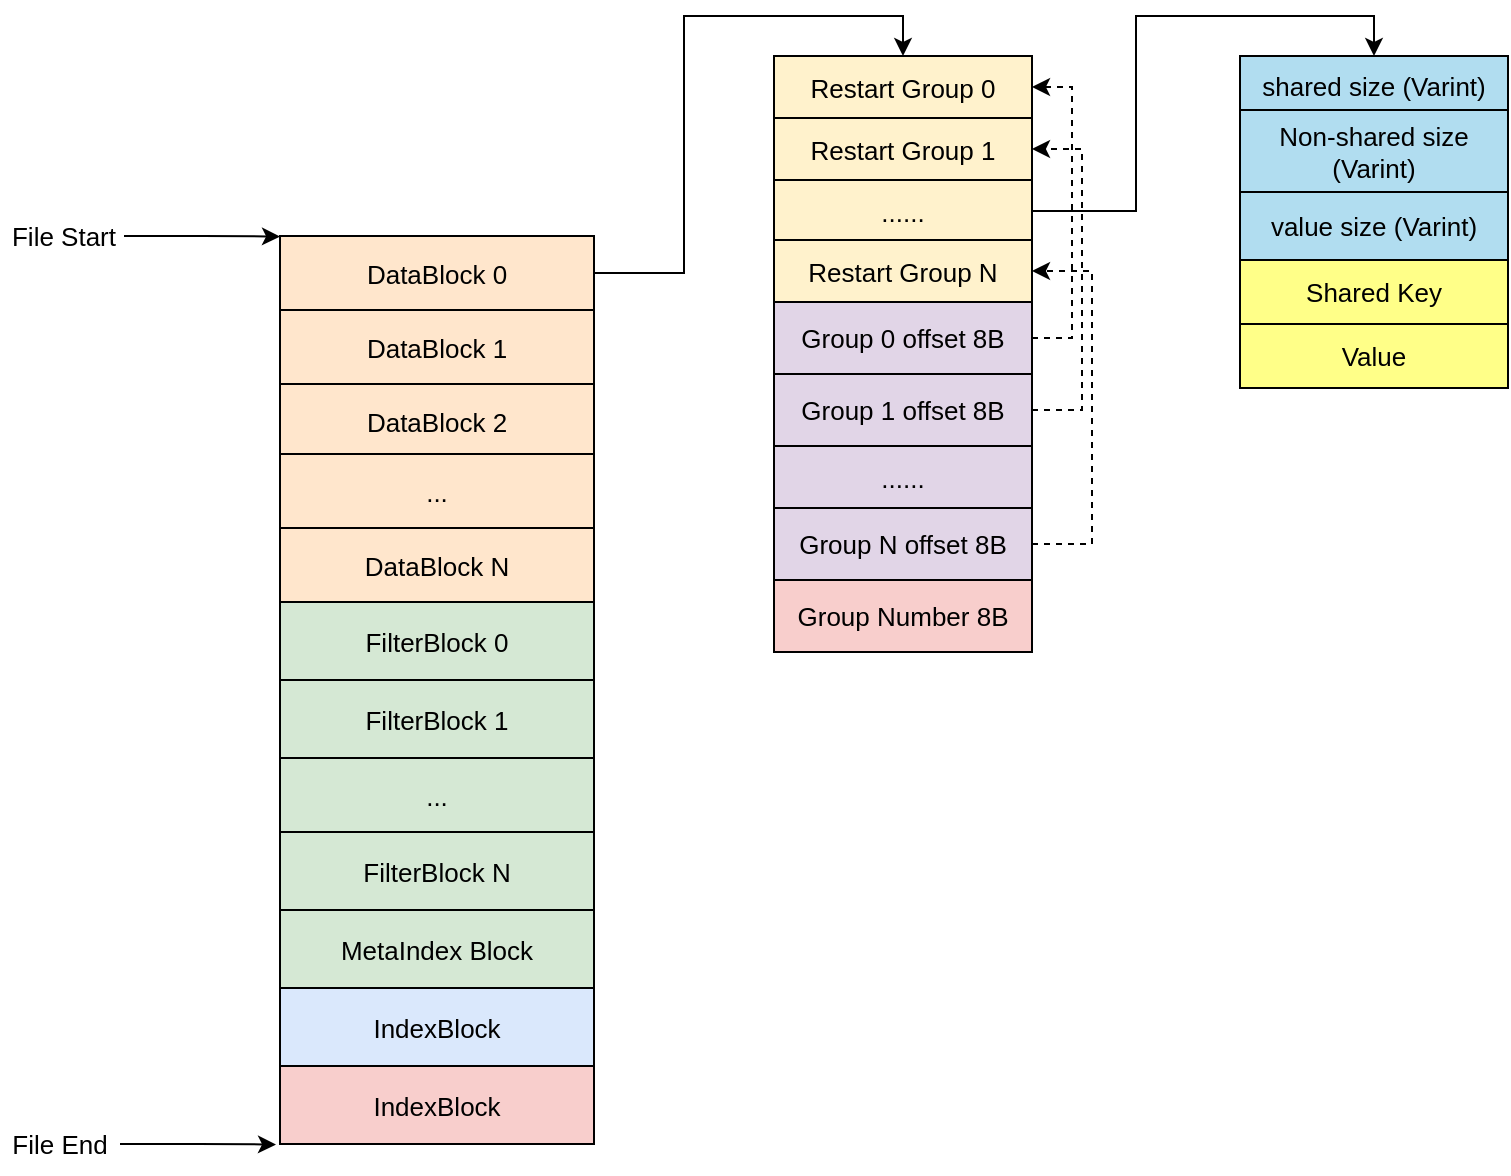 <mxfile version="20.2.3" type="github">
  <diagram id="GbncoUWseBvU7BKK2AJM" name="第 1 页">
    <mxGraphModel dx="1426" dy="770" grid="0" gridSize="10" guides="1" tooltips="1" connect="1" arrows="1" fold="1" page="1" pageScale="1" pageWidth="3300" pageHeight="4681" math="0" shadow="0">
      <root>
        <mxCell id="0" />
        <mxCell id="1" parent="0" />
        <mxCell id="khzNMPUFedaNidEhiiPi-29" style="edgeStyle=orthogonalEdgeStyle;rounded=0;orthogonalLoop=1;jettySize=auto;html=1;entryX=0.5;entryY=0;entryDx=0;entryDy=0;fontSize=13;" edge="1" parent="1" source="khzNMPUFedaNidEhiiPi-1" target="khzNMPUFedaNidEhiiPi-17">
          <mxGeometry relative="1" as="geometry" />
        </mxCell>
        <mxCell id="khzNMPUFedaNidEhiiPi-1" value="&lt;font style=&quot;font-size: 13px;&quot;&gt;DataBlock 0&lt;/font&gt;" style="rounded=0;whiteSpace=wrap;html=1;fillColor=#ffe6cc;strokeColor=#000000;strokeWidth=1;fontSize=13;" vertex="1" parent="1">
          <mxGeometry x="277" y="132" width="157" height="37" as="geometry" />
        </mxCell>
        <mxCell id="khzNMPUFedaNidEhiiPi-2" value="&lt;font style=&quot;font-size: 13px;&quot;&gt;DataBlock 1&lt;/font&gt;" style="rounded=0;whiteSpace=wrap;html=1;fillColor=#ffe6cc;strokeColor=#000000;strokeWidth=1;fontSize=13;" vertex="1" parent="1">
          <mxGeometry x="277" y="169" width="157" height="37" as="geometry" />
        </mxCell>
        <mxCell id="khzNMPUFedaNidEhiiPi-3" value="&lt;font style=&quot;font-size: 13px;&quot;&gt;DataBlock 2&lt;/font&gt;" style="rounded=0;whiteSpace=wrap;html=1;fillColor=#ffe6cc;strokeColor=#000000;strokeWidth=1;fontSize=13;" vertex="1" parent="1">
          <mxGeometry x="277" y="206" width="157" height="37" as="geometry" />
        </mxCell>
        <mxCell id="khzNMPUFedaNidEhiiPi-4" value="&lt;span style=&quot;font-size: 13px;&quot;&gt;...&lt;/span&gt;" style="rounded=0;whiteSpace=wrap;html=1;fillColor=#ffe6cc;strokeColor=#000000;strokeWidth=1;fontSize=13;" vertex="1" parent="1">
          <mxGeometry x="277" y="241" width="157" height="37" as="geometry" />
        </mxCell>
        <mxCell id="khzNMPUFedaNidEhiiPi-5" value="&lt;span style=&quot;font-size: 13px;&quot;&gt;DataBlock N&lt;/span&gt;" style="rounded=0;whiteSpace=wrap;html=1;fillColor=#ffe6cc;strokeColor=#000000;strokeWidth=1;fontSize=13;" vertex="1" parent="1">
          <mxGeometry x="277" y="278" width="157" height="37" as="geometry" />
        </mxCell>
        <mxCell id="khzNMPUFedaNidEhiiPi-6" value="FilterBlock 0" style="rounded=0;whiteSpace=wrap;html=1;fontSize=13;strokeColor=#000000;strokeWidth=1;fillColor=#d5e8d4;" vertex="1" parent="1">
          <mxGeometry x="277" y="315" width="157" height="39" as="geometry" />
        </mxCell>
        <mxCell id="khzNMPUFedaNidEhiiPi-7" value="FilterBlock 1" style="rounded=0;whiteSpace=wrap;html=1;fontSize=13;strokeColor=#000000;strokeWidth=1;fillColor=#d5e8d4;" vertex="1" parent="1">
          <mxGeometry x="277" y="354" width="157" height="39" as="geometry" />
        </mxCell>
        <mxCell id="khzNMPUFedaNidEhiiPi-8" value="&lt;span style=&quot;font-size: 13px;&quot;&gt;...&lt;/span&gt;" style="rounded=0;whiteSpace=wrap;html=1;fillColor=#d5e8d4;strokeColor=#000000;strokeWidth=1;fontSize=13;" vertex="1" parent="1">
          <mxGeometry x="277" y="393" width="157" height="37" as="geometry" />
        </mxCell>
        <mxCell id="khzNMPUFedaNidEhiiPi-9" value="FilterBlock N" style="rounded=0;whiteSpace=wrap;html=1;fontSize=13;strokeColor=#000000;strokeWidth=1;fillColor=#d5e8d4;" vertex="1" parent="1">
          <mxGeometry x="277" y="430" width="157" height="39" as="geometry" />
        </mxCell>
        <mxCell id="khzNMPUFedaNidEhiiPi-10" value="MetaIndex Block" style="rounded=0;whiteSpace=wrap;html=1;fontSize=13;strokeColor=#000000;strokeWidth=1;fillColor=#d5e8d4;" vertex="1" parent="1">
          <mxGeometry x="277" y="469" width="157" height="39" as="geometry" />
        </mxCell>
        <mxCell id="khzNMPUFedaNidEhiiPi-11" value="IndexBlock" style="rounded=0;whiteSpace=wrap;html=1;fontSize=13;strokeColor=#000000;strokeWidth=1;fillColor=#dae8fc;" vertex="1" parent="1">
          <mxGeometry x="277" y="508" width="157" height="39" as="geometry" />
        </mxCell>
        <mxCell id="khzNMPUFedaNidEhiiPi-12" value="IndexBlock" style="rounded=0;whiteSpace=wrap;html=1;fontSize=13;strokeColor=#000000;strokeWidth=1;fillColor=#f8cecc;" vertex="1" parent="1">
          <mxGeometry x="277" y="547" width="157" height="39" as="geometry" />
        </mxCell>
        <mxCell id="khzNMPUFedaNidEhiiPi-14" style="edgeStyle=orthogonalEdgeStyle;rounded=0;orthogonalLoop=1;jettySize=auto;html=1;entryX=0;entryY=0.25;entryDx=0;entryDy=0;fontSize=13;" edge="1" parent="1" source="khzNMPUFedaNidEhiiPi-13">
          <mxGeometry relative="1" as="geometry">
            <mxPoint x="277" y="132.25" as="targetPoint" />
          </mxGeometry>
        </mxCell>
        <mxCell id="khzNMPUFedaNidEhiiPi-13" value="File Start" style="text;html=1;strokeColor=none;fillColor=none;align=center;verticalAlign=middle;whiteSpace=wrap;rounded=0;fontSize=13;" vertex="1" parent="1">
          <mxGeometry x="139" y="117" width="60" height="30" as="geometry" />
        </mxCell>
        <mxCell id="khzNMPUFedaNidEhiiPi-15" style="edgeStyle=orthogonalEdgeStyle;rounded=0;orthogonalLoop=1;jettySize=auto;html=1;entryX=0;entryY=0.25;entryDx=0;entryDy=0;fontSize=13;" edge="1" parent="1" source="khzNMPUFedaNidEhiiPi-16">
          <mxGeometry relative="1" as="geometry">
            <mxPoint x="275" y="586.25" as="targetPoint" />
          </mxGeometry>
        </mxCell>
        <mxCell id="khzNMPUFedaNidEhiiPi-16" value="File End" style="text;html=1;strokeColor=none;fillColor=none;align=center;verticalAlign=middle;whiteSpace=wrap;rounded=0;fontSize=13;" vertex="1" parent="1">
          <mxGeometry x="137" y="571" width="60" height="30" as="geometry" />
        </mxCell>
        <mxCell id="khzNMPUFedaNidEhiiPi-17" value="Restart Group 0" style="rounded=0;whiteSpace=wrap;html=1;fontSize=13;strokeWidth=1;fillColor=#fff2cc;strokeColor=#000000;" vertex="1" parent="1">
          <mxGeometry x="524" y="42" width="129" height="31" as="geometry" />
        </mxCell>
        <mxCell id="khzNMPUFedaNidEhiiPi-18" value="Restart Group 1" style="rounded=0;whiteSpace=wrap;html=1;fontSize=13;strokeWidth=1;fillColor=#fff2cc;strokeColor=#000000;" vertex="1" parent="1">
          <mxGeometry x="524" y="73" width="129" height="31" as="geometry" />
        </mxCell>
        <mxCell id="khzNMPUFedaNidEhiiPi-35" style="edgeStyle=orthogonalEdgeStyle;rounded=0;orthogonalLoop=1;jettySize=auto;html=1;entryX=0.5;entryY=0;entryDx=0;entryDy=0;fontSize=13;strokeColor=#000000;" edge="1" parent="1" source="khzNMPUFedaNidEhiiPi-19" target="khzNMPUFedaNidEhiiPi-30">
          <mxGeometry relative="1" as="geometry" />
        </mxCell>
        <mxCell id="khzNMPUFedaNidEhiiPi-19" value="......" style="rounded=0;whiteSpace=wrap;html=1;fontSize=13;strokeWidth=1;fillColor=#fff2cc;strokeColor=#000000;" vertex="1" parent="1">
          <mxGeometry x="524" y="104" width="129" height="31" as="geometry" />
        </mxCell>
        <mxCell id="khzNMPUFedaNidEhiiPi-20" value="Restart Group N" style="rounded=0;whiteSpace=wrap;html=1;fontSize=13;strokeWidth=1;fillColor=#fff2cc;strokeColor=#000000;" vertex="1" parent="1">
          <mxGeometry x="524" y="134" width="129" height="31" as="geometry" />
        </mxCell>
        <mxCell id="khzNMPUFedaNidEhiiPi-22" style="edgeStyle=orthogonalEdgeStyle;rounded=0;orthogonalLoop=1;jettySize=auto;html=1;entryX=1;entryY=0.5;entryDx=0;entryDy=0;fontSize=13;fillColor=#fff2cc;strokeColor=#000000;dashed=1;" edge="1" parent="1" source="khzNMPUFedaNidEhiiPi-21" target="khzNMPUFedaNidEhiiPi-17">
          <mxGeometry relative="1" as="geometry">
            <Array as="points">
              <mxPoint x="673" y="183" />
              <mxPoint x="673" y="58" />
            </Array>
          </mxGeometry>
        </mxCell>
        <mxCell id="khzNMPUFedaNidEhiiPi-21" value="Group 0 offset 8B" style="rounded=0;whiteSpace=wrap;html=1;fontSize=13;strokeWidth=1;strokeColor=#000000;fillColor=#e1d5e7;" vertex="1" parent="1">
          <mxGeometry x="524" y="165" width="129" height="36" as="geometry" />
        </mxCell>
        <mxCell id="khzNMPUFedaNidEhiiPi-26" style="edgeStyle=orthogonalEdgeStyle;rounded=0;orthogonalLoop=1;jettySize=auto;html=1;exitX=1;exitY=0.5;exitDx=0;exitDy=0;entryX=1;entryY=0.5;entryDx=0;entryDy=0;fontSize=13;dashed=1;" edge="1" parent="1" source="khzNMPUFedaNidEhiiPi-23" target="khzNMPUFedaNidEhiiPi-18">
          <mxGeometry relative="1" as="geometry">
            <Array as="points">
              <mxPoint x="678" y="219" />
              <mxPoint x="678" y="89" />
            </Array>
          </mxGeometry>
        </mxCell>
        <mxCell id="khzNMPUFedaNidEhiiPi-23" value="Group 1 offset 8B" style="rounded=0;whiteSpace=wrap;html=1;fontSize=13;strokeWidth=1;fillColor=#e1d5e7;strokeColor=#000000;" vertex="1" parent="1">
          <mxGeometry x="524" y="201" width="129" height="36" as="geometry" />
        </mxCell>
        <mxCell id="khzNMPUFedaNidEhiiPi-24" value="......" style="rounded=0;whiteSpace=wrap;html=1;fontSize=13;strokeWidth=1;fillColor=#e1d5e7;strokeColor=#000000;" vertex="1" parent="1">
          <mxGeometry x="524" y="237" width="129" height="31" as="geometry" />
        </mxCell>
        <mxCell id="khzNMPUFedaNidEhiiPi-27" style="edgeStyle=orthogonalEdgeStyle;rounded=0;orthogonalLoop=1;jettySize=auto;html=1;entryX=1;entryY=0.5;entryDx=0;entryDy=0;fontSize=13;dashed=1;strokeColor=#000000;" edge="1" parent="1" source="khzNMPUFedaNidEhiiPi-25" target="khzNMPUFedaNidEhiiPi-20">
          <mxGeometry relative="1" as="geometry">
            <Array as="points">
              <mxPoint x="683" y="286" />
              <mxPoint x="683" y="150" />
            </Array>
          </mxGeometry>
        </mxCell>
        <mxCell id="khzNMPUFedaNidEhiiPi-25" value="Group N offset 8B" style="rounded=0;whiteSpace=wrap;html=1;fontSize=13;strokeWidth=1;fillColor=#e1d5e7;strokeColor=#000000;" vertex="1" parent="1">
          <mxGeometry x="524" y="268" width="129" height="36" as="geometry" />
        </mxCell>
        <mxCell id="khzNMPUFedaNidEhiiPi-28" value="Group Number 8B" style="rounded=0;whiteSpace=wrap;html=1;fontSize=13;strokeWidth=1;fillColor=#f8cecc;strokeColor=#000000;" vertex="1" parent="1">
          <mxGeometry x="524" y="304" width="129" height="36" as="geometry" />
        </mxCell>
        <mxCell id="khzNMPUFedaNidEhiiPi-30" value="shared size (Varint)" style="rounded=0;whiteSpace=wrap;html=1;fontSize=13;strokeWidth=1;fillColor=#b1ddf0;strokeColor=#000000;" vertex="1" parent="1">
          <mxGeometry x="757" y="42" width="134" height="29" as="geometry" />
        </mxCell>
        <mxCell id="khzNMPUFedaNidEhiiPi-31" value="Non-shared size (Varint)" style="rounded=0;whiteSpace=wrap;html=1;fontSize=13;strokeWidth=1;fillColor=#b1ddf0;strokeColor=#000000;" vertex="1" parent="1">
          <mxGeometry x="757" y="69" width="134" height="42" as="geometry" />
        </mxCell>
        <mxCell id="khzNMPUFedaNidEhiiPi-32" value="value size (Varint)" style="rounded=0;whiteSpace=wrap;html=1;fontSize=13;strokeWidth=1;fillColor=#b1ddf0;strokeColor=#000000;" vertex="1" parent="1">
          <mxGeometry x="757" y="110" width="134" height="34" as="geometry" />
        </mxCell>
        <mxCell id="khzNMPUFedaNidEhiiPi-33" value="Shared Key" style="rounded=0;whiteSpace=wrap;html=1;fontSize=13;strokeWidth=1;fillColor=#ffff88;strokeColor=#000000;" vertex="1" parent="1">
          <mxGeometry x="757" y="144" width="134" height="32" as="geometry" />
        </mxCell>
        <mxCell id="khzNMPUFedaNidEhiiPi-34" value="Value" style="rounded=0;whiteSpace=wrap;html=1;fontSize=13;strokeWidth=1;fillColor=#ffff88;strokeColor=#000000;" vertex="1" parent="1">
          <mxGeometry x="757" y="176" width="134" height="32" as="geometry" />
        </mxCell>
      </root>
    </mxGraphModel>
  </diagram>
</mxfile>
